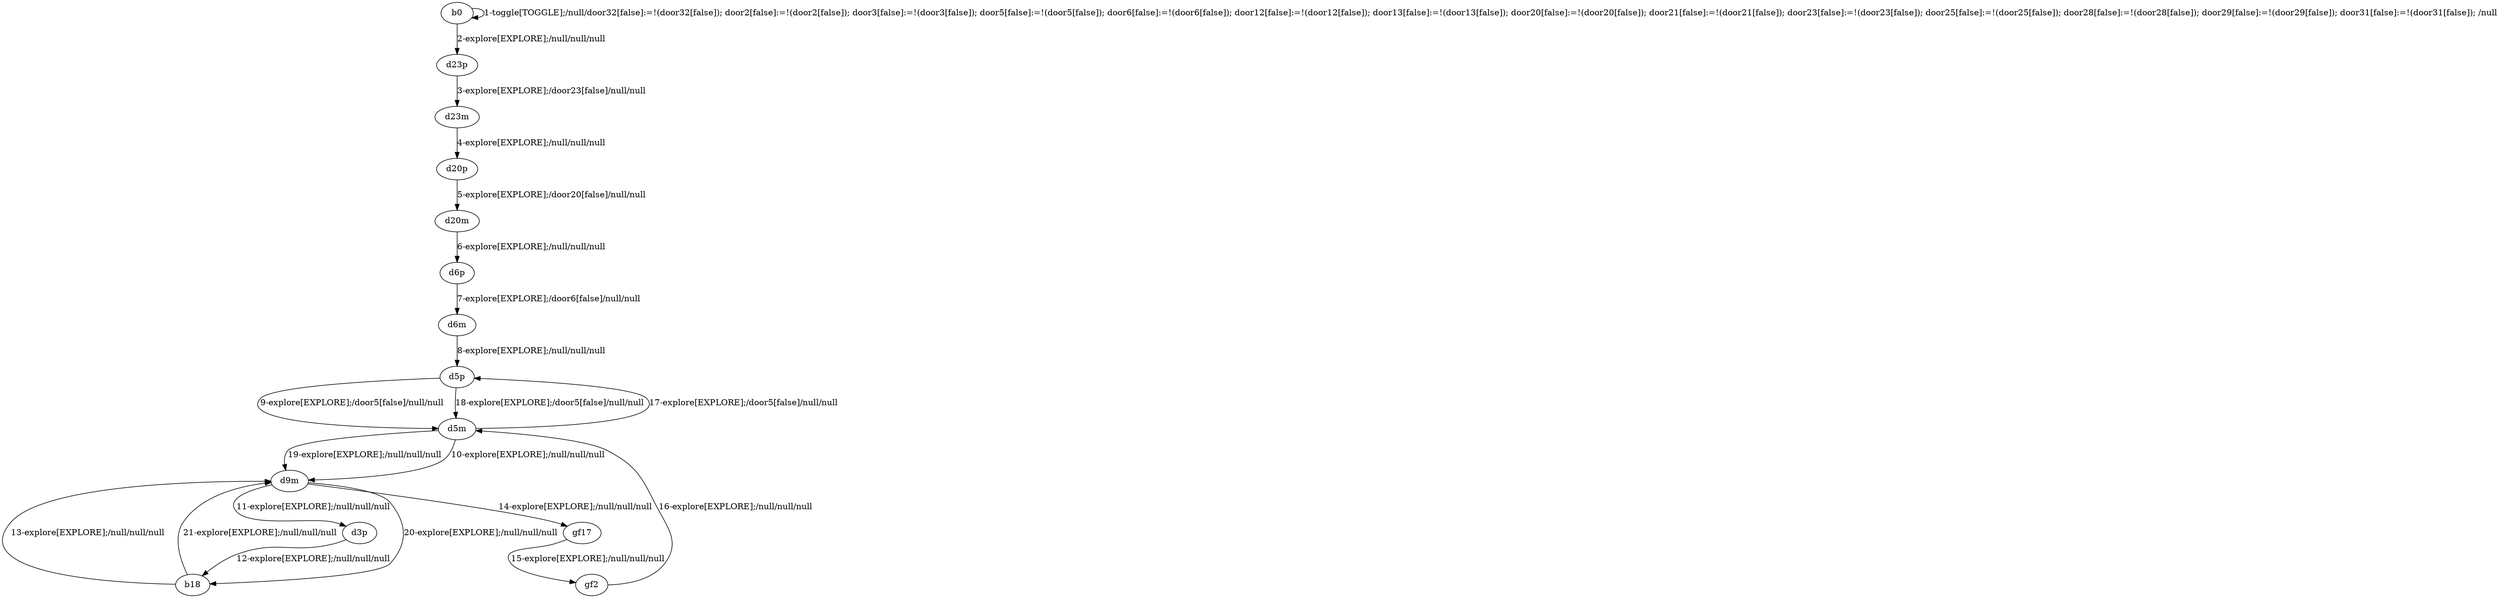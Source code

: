 # Total number of goals covered by this test: 5
# d9m --> gf17
# d5m --> d5p
# d3p --> b18
# gf2 --> d5m
# gf17 --> gf2

digraph g {
"b0" -> "b0" [label = "1-toggle[TOGGLE];/null/door32[false]:=!(door32[false]); door2[false]:=!(door2[false]); door3[false]:=!(door3[false]); door5[false]:=!(door5[false]); door6[false]:=!(door6[false]); door12[false]:=!(door12[false]); door13[false]:=!(door13[false]); door20[false]:=!(door20[false]); door21[false]:=!(door21[false]); door23[false]:=!(door23[false]); door25[false]:=!(door25[false]); door28[false]:=!(door28[false]); door29[false]:=!(door29[false]); door31[false]:=!(door31[false]); /null"];
"b0" -> "d23p" [label = "2-explore[EXPLORE];/null/null/null"];
"d23p" -> "d23m" [label = "3-explore[EXPLORE];/door23[false]/null/null"];
"d23m" -> "d20p" [label = "4-explore[EXPLORE];/null/null/null"];
"d20p" -> "d20m" [label = "5-explore[EXPLORE];/door20[false]/null/null"];
"d20m" -> "d6p" [label = "6-explore[EXPLORE];/null/null/null"];
"d6p" -> "d6m" [label = "7-explore[EXPLORE];/door6[false]/null/null"];
"d6m" -> "d5p" [label = "8-explore[EXPLORE];/null/null/null"];
"d5p" -> "d5m" [label = "9-explore[EXPLORE];/door5[false]/null/null"];
"d5m" -> "d9m" [label = "10-explore[EXPLORE];/null/null/null"];
"d9m" -> "d3p" [label = "11-explore[EXPLORE];/null/null/null"];
"d3p" -> "b18" [label = "12-explore[EXPLORE];/null/null/null"];
"b18" -> "d9m" [label = "13-explore[EXPLORE];/null/null/null"];
"d9m" -> "gf17" [label = "14-explore[EXPLORE];/null/null/null"];
"gf17" -> "gf2" [label = "15-explore[EXPLORE];/null/null/null"];
"gf2" -> "d5m" [label = "16-explore[EXPLORE];/null/null/null"];
"d5m" -> "d5p" [label = "17-explore[EXPLORE];/door5[false]/null/null"];
"d5p" -> "d5m" [label = "18-explore[EXPLORE];/door5[false]/null/null"];
"d5m" -> "d9m" [label = "19-explore[EXPLORE];/null/null/null"];
"d9m" -> "b18" [label = "20-explore[EXPLORE];/null/null/null"];
"b18" -> "d9m" [label = "21-explore[EXPLORE];/null/null/null"];
}